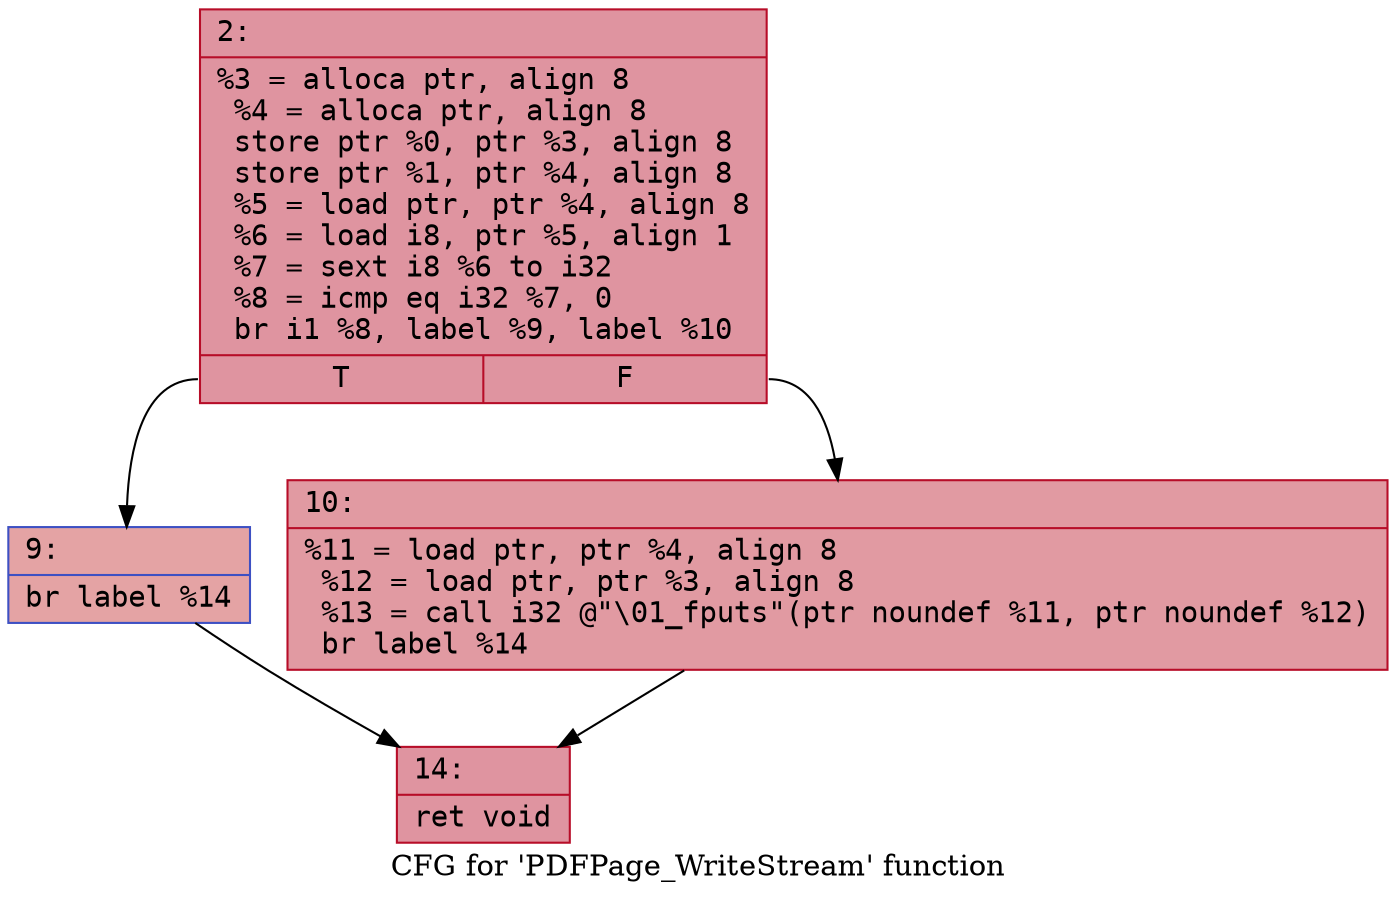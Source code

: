 digraph "CFG for 'PDFPage_WriteStream' function" {
	label="CFG for 'PDFPage_WriteStream' function";

	Node0x6000005280a0 [shape=record,color="#b70d28ff", style=filled, fillcolor="#b70d2870" fontname="Courier",label="{2:\l|  %3 = alloca ptr, align 8\l  %4 = alloca ptr, align 8\l  store ptr %0, ptr %3, align 8\l  store ptr %1, ptr %4, align 8\l  %5 = load ptr, ptr %4, align 8\l  %6 = load i8, ptr %5, align 1\l  %7 = sext i8 %6 to i32\l  %8 = icmp eq i32 %7, 0\l  br i1 %8, label %9, label %10\l|{<s0>T|<s1>F}}"];
	Node0x6000005280a0:s0 -> Node0x6000005280f0[tooltip="2 -> 9\nProbability 37.50%" ];
	Node0x6000005280a0:s1 -> Node0x600000528140[tooltip="2 -> 10\nProbability 62.50%" ];
	Node0x6000005280f0 [shape=record,color="#3d50c3ff", style=filled, fillcolor="#c32e3170" fontname="Courier",label="{9:\l|  br label %14\l}"];
	Node0x6000005280f0 -> Node0x600000528190[tooltip="9 -> 14\nProbability 100.00%" ];
	Node0x600000528140 [shape=record,color="#b70d28ff", style=filled, fillcolor="#bb1b2c70" fontname="Courier",label="{10:\l|  %11 = load ptr, ptr %4, align 8\l  %12 = load ptr, ptr %3, align 8\l  %13 = call i32 @\"\\01_fputs\"(ptr noundef %11, ptr noundef %12)\l  br label %14\l}"];
	Node0x600000528140 -> Node0x600000528190[tooltip="10 -> 14\nProbability 100.00%" ];
	Node0x600000528190 [shape=record,color="#b70d28ff", style=filled, fillcolor="#b70d2870" fontname="Courier",label="{14:\l|  ret void\l}"];
}
